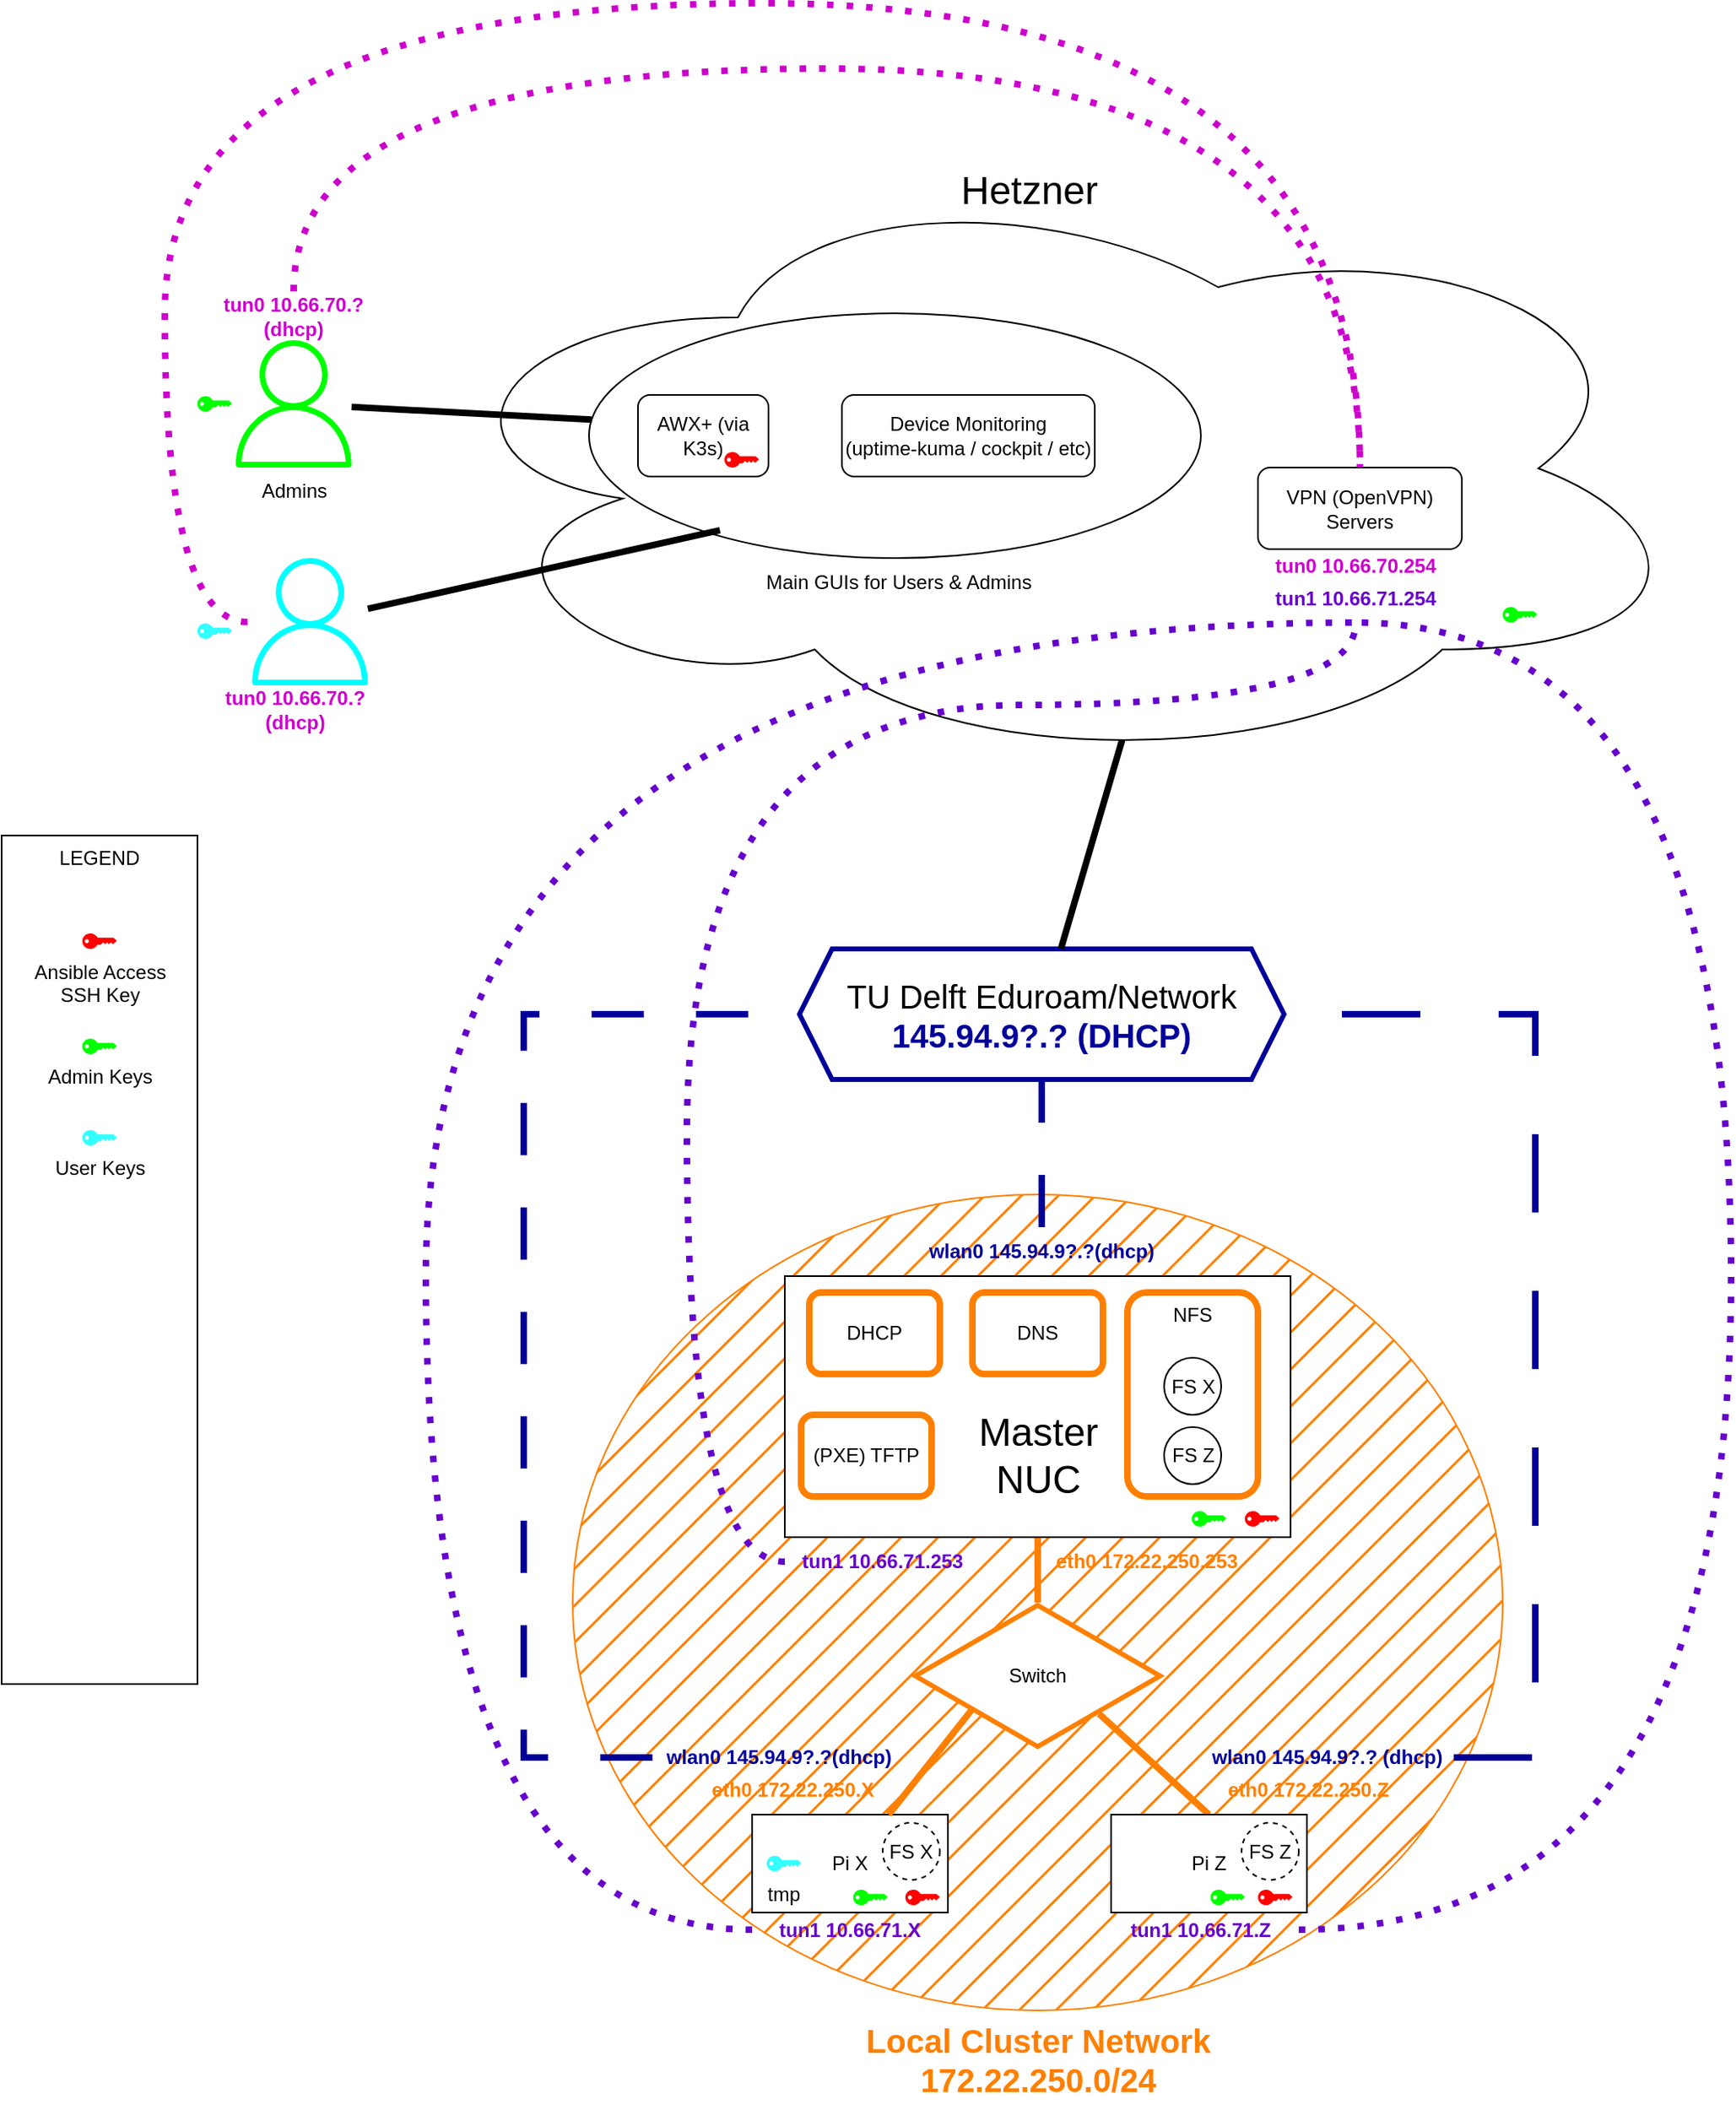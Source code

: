 <mxfile version="26.2.15">
  <diagram name="Page-1" id="AEqZk8ayC8zSnilJoSFp">
    <mxGraphModel dx="2130" dy="1952" grid="1" gridSize="10" guides="1" tooltips="1" connect="1" arrows="1" fold="1" page="1" pageScale="1" pageWidth="827" pageHeight="1169" math="0" shadow="0">
      <root>
        <mxCell id="0" />
        <mxCell id="1" parent="0" />
        <mxCell id="4HChff6sfjRVqfMATBpT-15" value="" style="ellipse;whiteSpace=wrap;html=1;fillColor=#FF8000;strokeColor=#FF8000;strokeWidth=1;gradientColor=none;shadow=0;fillStyle=hatch;" vertex="1" parent="1">
          <mxGeometry x="-80" y="600" width="570" height="500" as="geometry" />
        </mxCell>
        <mxCell id="7xbaBoSmf0pxSLqet2QK-1" value="" style="ellipse;shape=cloud;whiteSpace=wrap;html=1;" parent="1" vertex="1">
          <mxGeometry x="-175" y="-30" width="785" height="370" as="geometry" />
        </mxCell>
        <mxCell id="7xbaBoSmf0pxSLqet2QK-2" value="Hetzner" style="text;html=1;align=center;verticalAlign=middle;whiteSpace=wrap;rounded=0;fontSize=24;" parent="1" vertex="1">
          <mxGeometry x="170" y="-30" width="60" height="30" as="geometry" />
        </mxCell>
        <mxCell id="7xbaBoSmf0pxSLqet2QK-4" value="" style="rounded=1;whiteSpace=wrap;html=1;shape=ellipse;perimeter=ellipsePerimeter;" parent="1" vertex="1">
          <mxGeometry x="-70" y="60" width="375" height="150" as="geometry" />
        </mxCell>
        <mxCell id="7xbaBoSmf0pxSLqet2QK-6" value="Main GUIs for Users &amp;amp; Admins" style="text;html=1;align=center;verticalAlign=middle;whiteSpace=wrap;rounded=0;" parent="1" vertex="1">
          <mxGeometry x="15" y="210" width="210" height="30" as="geometry" />
        </mxCell>
        <mxCell id="7xbaBoSmf0pxSLqet2QK-7" value="AWX+ (via K3s)" style="rounded=1;whiteSpace=wrap;html=1;" parent="1" vertex="1">
          <mxGeometry x="-40" y="110" width="80" height="50" as="geometry" />
        </mxCell>
        <mxCell id="7xbaBoSmf0pxSLqet2QK-8" value="Device Monitoring&lt;br&gt;(uptime-kuma / cockpit / etc)" style="rounded=1;whiteSpace=wrap;html=1;" parent="1" vertex="1">
          <mxGeometry x="85" y="110" width="155" height="50" as="geometry" />
        </mxCell>
        <mxCell id="7xbaBoSmf0pxSLqet2QK-12" value="Pi X" style="rounded=0;whiteSpace=wrap;html=1;" parent="1" vertex="1">
          <mxGeometry x="30" y="980" width="120" height="60" as="geometry" />
        </mxCell>
        <mxCell id="7xbaBoSmf0pxSLqet2QK-16" style="rounded=0;orthogonalLoop=1;jettySize=auto;html=1;exitX=0.239;exitY=0.713;exitDx=0;exitDy=0;exitPerimeter=0;startArrow=none;startFill=0;endArrow=none;strokeWidth=4;strokeColor=#FF8000;" parent="1" source="7xbaBoSmf0pxSLqet2QK-13" target="7xbaBoSmf0pxSLqet2QK-12" edge="1">
          <mxGeometry relative="1" as="geometry" />
        </mxCell>
        <mxCell id="7xbaBoSmf0pxSLqet2QK-17" style="rounded=0;orthogonalLoop=1;jettySize=auto;html=1;entryX=0.5;entryY=0;entryDx=0;entryDy=0;strokeColor=#FF8000;endArrow=none;startFill=0;exitX=0.751;exitY=0.758;exitDx=0;exitDy=0;exitPerimeter=0;strokeWidth=4;" parent="1" source="7xbaBoSmf0pxSLqet2QK-13" target="7xbaBoSmf0pxSLqet2QK-14" edge="1">
          <mxGeometry relative="1" as="geometry" />
        </mxCell>
        <mxCell id="7xbaBoSmf0pxSLqet2QK-13" value="Switch" style="html=1;whiteSpace=wrap;aspect=fixed;shape=isoRectangle;strokeColor=#FF8000;strokeWidth=3;" parent="1" vertex="1">
          <mxGeometry x="130" y="850" width="150" height="90" as="geometry" />
        </mxCell>
        <mxCell id="7xbaBoSmf0pxSLqet2QK-14" value="Pi Z" style="rounded=0;whiteSpace=wrap;html=1;" parent="1" vertex="1">
          <mxGeometry x="250" y="980" width="120" height="60" as="geometry" />
        </mxCell>
        <mxCell id="7xbaBoSmf0pxSLqet2QK-19" style="edgeStyle=orthogonalEdgeStyle;rounded=0;orthogonalLoop=1;jettySize=auto;html=1;endArrow=none;startFill=0;strokeWidth=4;strokeColor=#FF8000;" parent="1" source="7xbaBoSmf0pxSLqet2QK-18" target="7xbaBoSmf0pxSLqet2QK-13" edge="1">
          <mxGeometry relative="1" as="geometry" />
        </mxCell>
        <mxCell id="7xbaBoSmf0pxSLqet2QK-18" value="" style="rounded=0;whiteSpace=wrap;html=1;" parent="1" vertex="1">
          <mxGeometry x="50" y="650" width="310" height="160" as="geometry" />
        </mxCell>
        <mxCell id="7xbaBoSmf0pxSLqet2QK-20" value="Master&lt;br&gt;NUC" style="text;html=1;align=center;verticalAlign=middle;whiteSpace=wrap;rounded=0;fontSize=24;" parent="1" vertex="1">
          <mxGeometry x="154.73" y="727.5" width="100.55" height="65" as="geometry" />
        </mxCell>
        <mxCell id="7xbaBoSmf0pxSLqet2QK-21" value="(PXE) TFTP" style="rounded=1;whiteSpace=wrap;html=1;strokeColor=#FF8000;strokeWidth=4;" parent="1" vertex="1">
          <mxGeometry x="60" y="735" width="80" height="50" as="geometry" />
        </mxCell>
        <mxCell id="7xbaBoSmf0pxSLqet2QK-22" value="NFS" style="rounded=1;whiteSpace=wrap;html=1;strokeColor=#FF8000;strokeWidth=4;verticalAlign=top;" parent="1" vertex="1">
          <mxGeometry x="260" y="660" width="80" height="125" as="geometry" />
        </mxCell>
        <mxCell id="7xbaBoSmf0pxSLqet2QK-23" value="DHCP" style="rounded=1;whiteSpace=wrap;html=1;strokeColor=#FF8000;strokeWidth=4;" parent="1" vertex="1">
          <mxGeometry x="65" y="660" width="80" height="50" as="geometry" />
        </mxCell>
        <mxCell id="7xbaBoSmf0pxSLqet2QK-25" value="" style="points=[[0,0.5,0],[0.24,0,0],[0.5,0.28,0],[0.995,0.475,0],[0.5,0.72,0],[0.24,1,0]];verticalLabelPosition=bottom;sketch=0;html=1;verticalAlign=top;aspect=fixed;align=center;pointerEvents=1;shape=mxgraph.cisco19.key;fillColor=#FF0000;" parent="1" vertex="1">
          <mxGeometry x="123.89" y="1026" width="21.11" height="9.5" as="geometry" />
        </mxCell>
        <mxCell id="7xbaBoSmf0pxSLqet2QK-27" value="" style="points=[[0,0.5,0],[0.24,0,0],[0.5,0.28,0],[0.995,0.475,0],[0.5,0.72,0],[0.24,1,0]];verticalLabelPosition=bottom;sketch=0;html=1;verticalAlign=top;aspect=fixed;align=center;pointerEvents=1;shape=mxgraph.cisco19.key;fillColor=#FF0000;" parent="1" vertex="1">
          <mxGeometry x="340" y="1026" width="21.11" height="9.5" as="geometry" />
        </mxCell>
        <mxCell id="7xbaBoSmf0pxSLqet2QK-28" value="" style="points=[[0,0.5,0],[0.24,0,0],[0.5,0.28,0],[0.995,0.475,0],[0.5,0.72,0],[0.24,1,0]];verticalLabelPosition=bottom;sketch=0;html=1;verticalAlign=top;aspect=fixed;align=center;pointerEvents=1;shape=mxgraph.cisco19.key;fillColor=#FF0000;" parent="1" vertex="1">
          <mxGeometry x="332" y="794" width="21.11" height="9.5" as="geometry" />
        </mxCell>
        <mxCell id="7xbaBoSmf0pxSLqet2QK-31" value="LEGEND" style="rounded=0;whiteSpace=wrap;html=1;align=center;verticalAlign=top;" parent="1" vertex="1">
          <mxGeometry x="-430" y="380" width="120" height="520" as="geometry" />
        </mxCell>
        <mxCell id="7xbaBoSmf0pxSLqet2QK-30" value="Ansible Access&lt;br&gt;SSH Key" style="points=[[0,0.5,0],[0.24,0,0],[0.5,0.28,0],[0.995,0.475,0],[0.5,0.72,0],[0.24,1,0]];verticalLabelPosition=bottom;sketch=0;html=1;verticalAlign=top;aspect=fixed;align=center;pointerEvents=1;shape=mxgraph.cisco19.key;fillColor=#FF0000;" parent="1" vertex="1">
          <mxGeometry x="-380.56" y="440" width="21.11" height="9.5" as="geometry" />
        </mxCell>
        <mxCell id="7xbaBoSmf0pxSLqet2QK-34" value="" style="points=[[0,0.5,0],[0.24,0,0],[0.5,0.28,0],[0.995,0.475,0],[0.5,0.72,0],[0.24,1,0]];verticalLabelPosition=bottom;sketch=0;html=1;verticalAlign=top;aspect=fixed;align=center;pointerEvents=1;shape=mxgraph.cisco19.key;fillColor=#FF0000;" parent="1" vertex="1">
          <mxGeometry x="13" y="145" width="21.11" height="9.5" as="geometry" />
        </mxCell>
        <mxCell id="7xbaBoSmf0pxSLqet2QK-41" style="rounded=0;orthogonalLoop=1;jettySize=auto;html=1;strokeWidth=4;endArrow=none;startFill=0;" parent="1" source="7xbaBoSmf0pxSLqet2QK-37" target="7xbaBoSmf0pxSLqet2QK-4" edge="1">
          <mxGeometry relative="1" as="geometry" />
        </mxCell>
        <mxCell id="7xbaBoSmf0pxSLqet2QK-37" value="Admins" style="sketch=0;outlineConnect=0;dashed=0;verticalLabelPosition=bottom;verticalAlign=top;align=center;html=1;fontSize=12;fontStyle=0;aspect=fixed;pointerEvents=1;shape=mxgraph.aws4.user;fillColor=#00FF00;" parent="1" vertex="1">
          <mxGeometry x="-290" y="76.5" width="78" height="78" as="geometry" />
        </mxCell>
        <mxCell id="4HChff6sfjRVqfMATBpT-58" style="edgeStyle=orthogonalEdgeStyle;rounded=0;orthogonalLoop=1;jettySize=auto;html=1;entryX=0.5;entryY=0;entryDx=0;entryDy=0;curved=1;dashed=1;dashPattern=1 2;strokeWidth=4;endArrow=none;startFill=0;strokeColor=#CC00CC;exitX=-0.04;exitY=0.502;exitDx=0;exitDy=0;exitPerimeter=0;" edge="1" parent="1" source="7xbaBoSmf0pxSLqet2QK-40" target="4HChff6sfjRVqfMATBpT-5">
          <mxGeometry relative="1" as="geometry">
            <mxPoint x="-340" y="190" as="sourcePoint" />
            <Array as="points">
              <mxPoint x="-330" y="249" />
              <mxPoint x="-330" y="-130" />
              <mxPoint x="403" y="-110" />
            </Array>
          </mxGeometry>
        </mxCell>
        <mxCell id="7xbaBoSmf0pxSLqet2QK-40" value="Users" style="sketch=0;outlineConnect=0;fontColor=#FFFFFF;gradientColor=none;fillColor=#00FFFF;strokeColor=none;dashed=0;verticalLabelPosition=bottom;verticalAlign=top;align=center;html=1;fontSize=12;fontStyle=0;aspect=fixed;pointerEvents=1;shape=mxgraph.aws4.user;" parent="1" vertex="1">
          <mxGeometry x="-280" y="210" width="78" height="78" as="geometry" />
        </mxCell>
        <mxCell id="7xbaBoSmf0pxSLqet2QK-42" value="Admin Keys" style="points=[[0,0.5,0],[0.24,0,0],[0.5,0.28,0],[0.995,0.475,0],[0.5,0.72,0],[0.24,1,0]];verticalLabelPosition=bottom;sketch=0;html=1;verticalAlign=top;aspect=fixed;align=center;pointerEvents=1;shape=mxgraph.cisco19.key;fillColor=#00FF00;" parent="1" vertex="1">
          <mxGeometry x="-380.56" y="504.5" width="21.11" height="9.5" as="geometry" />
        </mxCell>
        <mxCell id="7xbaBoSmf0pxSLqet2QK-43" value="" style="points=[[0,0.5,0],[0.24,0,0],[0.5,0.28,0],[0.995,0.475,0],[0.5,0.72,0],[0.24,1,0]];verticalLabelPosition=bottom;sketch=0;html=1;verticalAlign=top;aspect=fixed;align=center;pointerEvents=1;shape=mxgraph.cisco19.key;fillColor=#00FF00;" parent="1" vertex="1">
          <mxGeometry x="-310" y="110.75" width="21.11" height="9.5" as="geometry" />
        </mxCell>
        <mxCell id="7xbaBoSmf0pxSLqet2QK-52" value="" style="points=[[0,0.5,0],[0.24,0,0],[0.5,0.28,0],[0.995,0.475,0],[0.5,0.72,0],[0.24,1,0]];verticalLabelPosition=bottom;sketch=0;html=1;verticalAlign=top;aspect=fixed;align=center;pointerEvents=1;shape=mxgraph.cisco19.key;fillColor=#00FF00;" parent="1" vertex="1">
          <mxGeometry x="490" y="240" width="21.11" height="9.5" as="geometry" />
        </mxCell>
        <mxCell id="7xbaBoSmf0pxSLqet2QK-53" value="" style="points=[[0,0.5,0],[0.24,0,0],[0.5,0.28,0],[0.995,0.475,0],[0.5,0.72,0],[0.24,1,0]];verticalLabelPosition=bottom;sketch=0;html=1;verticalAlign=top;aspect=fixed;align=center;pointerEvents=1;shape=mxgraph.cisco19.key;fillColor=#00FF00;" parent="1" vertex="1">
          <mxGeometry x="299.45" y="794" width="21.11" height="9.5" as="geometry" />
        </mxCell>
        <mxCell id="7xbaBoSmf0pxSLqet2QK-56" value="" style="points=[[0,0.5,0],[0.24,0,0],[0.5,0.28,0],[0.995,0.475,0],[0.5,0.72,0],[0.24,1,0]];verticalLabelPosition=bottom;sketch=0;html=1;verticalAlign=top;aspect=fixed;align=center;pointerEvents=1;shape=mxgraph.cisco19.key;fillColor=#00FF00;" parent="1" vertex="1">
          <mxGeometry x="91.89" y="1026" width="21.11" height="9.5" as="geometry" />
        </mxCell>
        <mxCell id="7xbaBoSmf0pxSLqet2QK-57" value="" style="points=[[0,0.5,0],[0.24,0,0],[0.5,0.28,0],[0.995,0.475,0],[0.5,0.72,0],[0.24,1,0]];verticalLabelPosition=bottom;sketch=0;html=1;verticalAlign=top;aspect=fixed;align=center;pointerEvents=1;shape=mxgraph.cisco19.key;fillColor=#00FF00;" parent="1" vertex="1">
          <mxGeometry x="310.89" y="1026" width="21.11" height="9.5" as="geometry" />
        </mxCell>
        <mxCell id="7xbaBoSmf0pxSLqet2QK-60" value="User Keys" style="points=[[0,0.5,0],[0.24,0,0],[0.5,0.28,0],[0.995,0.475,0],[0.5,0.72,0],[0.24,1,0]];verticalLabelPosition=bottom;sketch=0;html=1;verticalAlign=top;aspect=fixed;align=center;pointerEvents=1;shape=mxgraph.cisco19.key;fillColor=#33FFFF;" parent="1" vertex="1">
          <mxGeometry x="-380.56" y="560.5" width="21.11" height="9.5" as="geometry" />
        </mxCell>
        <mxCell id="7xbaBoSmf0pxSLqet2QK-61" value="" style="points=[[0,0.5,0],[0.24,0,0],[0.5,0.28,0],[0.995,0.475,0],[0.5,0.72,0],[0.24,1,0]];verticalLabelPosition=bottom;sketch=0;html=1;verticalAlign=top;aspect=fixed;align=center;pointerEvents=1;shape=mxgraph.cisco19.key;fillColor=#33FFFF;" parent="1" vertex="1">
          <mxGeometry x="-310" y="250" width="21.11" height="9.5" as="geometry" />
        </mxCell>
        <mxCell id="7xbaBoSmf0pxSLqet2QK-62" value="tmp" style="points=[[0,0.5,0],[0.24,0,0],[0.5,0.28,0],[0.995,0.475,0],[0.5,0.72,0],[0.24,1,0]];verticalLabelPosition=bottom;sketch=0;html=1;verticalAlign=top;aspect=fixed;align=center;pointerEvents=1;shape=mxgraph.cisco19.key;fillColor=#33FFFF;" parent="1" vertex="1">
          <mxGeometry x="38.89" y="1005.25" width="21.11" height="9.5" as="geometry" />
        </mxCell>
        <mxCell id="4HChff6sfjRVqfMATBpT-4" value="DNS" style="rounded=1;whiteSpace=wrap;html=1;strokeColor=#FF8000;strokeWidth=4;" vertex="1" parent="1">
          <mxGeometry x="165" y="660" width="80" height="50" as="geometry" />
        </mxCell>
        <mxCell id="4HChff6sfjRVqfMATBpT-5" value="VPN (OpenVPN)&lt;br&gt;Servers" style="rounded=1;whiteSpace=wrap;html=1;" vertex="1" parent="1">
          <mxGeometry x="340" y="154.5" width="125" height="50" as="geometry" />
        </mxCell>
        <mxCell id="4HChff6sfjRVqfMATBpT-7" value="FS X" style="ellipse;whiteSpace=wrap;html=1;aspect=fixed;" vertex="1" parent="1">
          <mxGeometry x="282.5" y="700" width="35" height="35" as="geometry" />
        </mxCell>
        <mxCell id="4HChff6sfjRVqfMATBpT-8" value="FS Z" style="ellipse;whiteSpace=wrap;html=1;aspect=fixed;" vertex="1" parent="1">
          <mxGeometry x="282.5" y="742.5" width="35" height="35" as="geometry" />
        </mxCell>
        <mxCell id="4HChff6sfjRVqfMATBpT-9" value="FS X" style="ellipse;whiteSpace=wrap;html=1;aspect=fixed;dashed=1;" vertex="1" parent="1">
          <mxGeometry x="110" y="985" width="35" height="35" as="geometry" />
        </mxCell>
        <mxCell id="4HChff6sfjRVqfMATBpT-10" value="FS Z" style="ellipse;whiteSpace=wrap;html=1;aspect=fixed;dashed=1;" vertex="1" parent="1">
          <mxGeometry x="330" y="985" width="35" height="35" as="geometry" />
        </mxCell>
        <mxCell id="4HChff6sfjRVqfMATBpT-11" value="&lt;font style=&quot;color: rgb(255, 128, 0);&quot;&gt;&lt;b&gt;eth0 172.22.250.253&lt;/b&gt;&lt;/font&gt;" style="text;html=1;align=center;verticalAlign=middle;whiteSpace=wrap;rounded=0;" vertex="1" parent="1">
          <mxGeometry x="212" y="810" width="120" height="30" as="geometry" />
        </mxCell>
        <mxCell id="4HChff6sfjRVqfMATBpT-12" value="&lt;font style=&quot;color: rgb(255, 128, 0);&quot;&gt;&lt;b&gt;eth0 172.22.250.X&lt;/b&gt;&lt;/font&gt;" style="text;html=1;align=center;verticalAlign=middle;whiteSpace=wrap;rounded=0;" vertex="1" parent="1">
          <mxGeometry x="-5" y="950" width="120" height="30" as="geometry" />
        </mxCell>
        <mxCell id="4HChff6sfjRVqfMATBpT-13" value="&lt;font style=&quot;color: rgb(255, 128, 0);&quot;&gt;&lt;b&gt;eth0 172.22.250.Z&lt;/b&gt;&lt;/font&gt;" style="text;html=1;align=center;verticalAlign=middle;whiteSpace=wrap;rounded=0;" vertex="1" parent="1">
          <mxGeometry x="310.89" y="950" width="120" height="30" as="geometry" />
        </mxCell>
        <mxCell id="4HChff6sfjRVqfMATBpT-16" value="&lt;font style=&quot;color: rgb(255, 128, 0); font-size: 20px;&quot;&gt;&lt;b style=&quot;&quot;&gt;Local Cluster Network&lt;br&gt;172.22.250.0/24&lt;/b&gt;&lt;/font&gt;" style="text;html=1;align=center;verticalAlign=middle;whiteSpace=wrap;rounded=0;" vertex="1" parent="1">
          <mxGeometry x="92.5" y="1100" width="225" height="60" as="geometry" />
        </mxCell>
        <mxCell id="4HChff6sfjRVqfMATBpT-29" value="&lt;font style=&quot;color: rgb(102, 0, 204);&quot;&gt;&lt;b style=&quot;&quot;&gt;tun1 10.66.71.254&lt;/b&gt;&lt;/font&gt;" style="text;html=1;align=center;verticalAlign=middle;whiteSpace=wrap;rounded=0;" vertex="1" parent="1">
          <mxGeometry x="340" y="219.5" width="120" height="30" as="geometry" />
        </mxCell>
        <mxCell id="4HChff6sfjRVqfMATBpT-51" style="edgeStyle=orthogonalEdgeStyle;rounded=0;orthogonalLoop=1;jettySize=auto;html=1;entryX=0.5;entryY=1;entryDx=0;entryDy=0;curved=1;strokeWidth=4;endArrow=none;startFill=0;dashed=1;dashPattern=1 2;strokeColor=#6600CC;" edge="1" parent="1" source="4HChff6sfjRVqfMATBpT-30" target="4HChff6sfjRVqfMATBpT-29">
          <mxGeometry relative="1" as="geometry">
            <Array as="points">
              <mxPoint x="-10" y="825" />
              <mxPoint x="-10" y="300" />
              <mxPoint x="400" y="300" />
            </Array>
          </mxGeometry>
        </mxCell>
        <mxCell id="4HChff6sfjRVqfMATBpT-30" value="&lt;font style=&quot;color: rgb(102, 0, 204);&quot;&gt;&lt;b style=&quot;&quot;&gt;tun1 10.66.71.253&lt;/b&gt;&lt;/font&gt;" style="text;html=1;align=center;verticalAlign=middle;whiteSpace=wrap;rounded=0;" vertex="1" parent="1">
          <mxGeometry x="50" y="810" width="120" height="30" as="geometry" />
        </mxCell>
        <mxCell id="4HChff6sfjRVqfMATBpT-52" style="edgeStyle=orthogonalEdgeStyle;rounded=0;orthogonalLoop=1;jettySize=auto;html=1;entryX=0.5;entryY=1;entryDx=0;entryDy=0;curved=1;endArrow=none;startFill=0;strokeWidth=4;strokeColor=#6600CC;dashed=1;dashPattern=1 2;" edge="1" parent="1" source="4HChff6sfjRVqfMATBpT-31" target="4HChff6sfjRVqfMATBpT-29">
          <mxGeometry relative="1" as="geometry">
            <Array as="points">
              <mxPoint x="-170" y="1051" />
              <mxPoint x="-170" y="250" />
            </Array>
          </mxGeometry>
        </mxCell>
        <mxCell id="4HChff6sfjRVqfMATBpT-31" value="&lt;font style=&quot;color: rgb(102, 0, 204);&quot;&gt;&lt;b style=&quot;&quot;&gt;tun1 10.66.71.X&lt;/b&gt;&lt;/font&gt;" style="text;html=1;align=center;verticalAlign=middle;whiteSpace=wrap;rounded=0;" vertex="1" parent="1">
          <mxGeometry x="30" y="1035.5" width="120" height="30" as="geometry" />
        </mxCell>
        <mxCell id="4HChff6sfjRVqfMATBpT-53" style="edgeStyle=orthogonalEdgeStyle;rounded=0;orthogonalLoop=1;jettySize=auto;html=1;curved=1;endArrow=none;startFill=0;strokeWidth=4;strokeColor=#6600CC;exitX=1;exitY=0.5;exitDx=0;exitDy=0;entryX=0.5;entryY=1;entryDx=0;entryDy=0;dashed=1;dashPattern=1 2;" edge="1" parent="1" source="4HChff6sfjRVqfMATBpT-32" target="4HChff6sfjRVqfMATBpT-29">
          <mxGeometry relative="1" as="geometry">
            <mxPoint x="410" y="235" as="targetPoint" />
            <Array as="points">
              <mxPoint x="630" y="1051" />
              <mxPoint x="630" y="250" />
            </Array>
          </mxGeometry>
        </mxCell>
        <mxCell id="4HChff6sfjRVqfMATBpT-32" value="&lt;font style=&quot;color: rgb(102, 0, 204);&quot;&gt;&lt;b style=&quot;&quot;&gt;tun1 10.66.71.Z&lt;/b&gt;&lt;/font&gt;" style="text;html=1;align=center;verticalAlign=middle;whiteSpace=wrap;rounded=0;" vertex="1" parent="1">
          <mxGeometry x="245" y="1035.5" width="120" height="30" as="geometry" />
        </mxCell>
        <mxCell id="4HChff6sfjRVqfMATBpT-34" value="&lt;font style=&quot;color: rgb(204, 0, 204);&quot;&gt;&lt;b style=&quot;&quot;&gt;tun0 10.66.70.254&lt;/b&gt;&lt;/font&gt;" style="text;html=1;align=center;verticalAlign=middle;whiteSpace=wrap;rounded=0;" vertex="1" parent="1">
          <mxGeometry x="340" y="199.75" width="120" height="30" as="geometry" />
        </mxCell>
        <mxCell id="4HChff6sfjRVqfMATBpT-57" style="edgeStyle=orthogonalEdgeStyle;rounded=0;orthogonalLoop=1;jettySize=auto;html=1;entryX=0.5;entryY=0;entryDx=0;entryDy=0;endArrow=none;startFill=0;strokeColor=#CC00CC;curved=1;dashed=1;dashPattern=1 2;strokeWidth=4;" edge="1" parent="1" source="4HChff6sfjRVqfMATBpT-35" target="4HChff6sfjRVqfMATBpT-5">
          <mxGeometry relative="1" as="geometry">
            <Array as="points">
              <mxPoint x="-251" y="-90" />
              <mxPoint x="403" y="-90" />
            </Array>
          </mxGeometry>
        </mxCell>
        <mxCell id="4HChff6sfjRVqfMATBpT-35" value="&lt;font style=&quot;color: rgb(204, 0, 204);&quot;&gt;&lt;b style=&quot;&quot;&gt;tun0 10.66.70.? (dhcp)&lt;/b&gt;&lt;/font&gt;" style="text;html=1;align=center;verticalAlign=middle;whiteSpace=wrap;rounded=0;" vertex="1" parent="1">
          <mxGeometry x="-311" y="46.5" width="120" height="30" as="geometry" />
        </mxCell>
        <mxCell id="4HChff6sfjRVqfMATBpT-36" value="&lt;font style=&quot;color: rgb(204, 0, 204);&quot;&gt;&lt;b style=&quot;&quot;&gt;tun0 10.66.70.?(dhcp)&lt;/b&gt;&lt;/font&gt;" style="text;html=1;align=center;verticalAlign=middle;whiteSpace=wrap;rounded=0;" vertex="1" parent="1">
          <mxGeometry x="-310" y="288" width="120" height="30" as="geometry" />
        </mxCell>
        <mxCell id="4HChff6sfjRVqfMATBpT-38" value="&lt;font style=&quot;font-size: 20px;&quot;&gt;TU Delft Eduroam/Network&lt;/font&gt;&lt;div&gt;&lt;font style=&quot;font-size: 20px; color: rgb(0, 0, 153);&quot;&gt;&lt;b&gt;145.94.9?.? (DHCP)&lt;/b&gt;&lt;/font&gt;&lt;/div&gt;" style="shape=hexagon;perimeter=hexagonPerimeter2;whiteSpace=wrap;html=1;fixedSize=1;strokeColor=#000099;strokeWidth=3;" vertex="1" parent="1">
          <mxGeometry x="59" y="449.5" width="297" height="80" as="geometry" />
        </mxCell>
        <mxCell id="4HChff6sfjRVqfMATBpT-43" style="rounded=0;orthogonalLoop=1;jettySize=auto;html=1;edgeStyle=orthogonalEdgeStyle;endArrow=none;startFill=0;strokeWidth=4;strokeColor=#000099;dashed=1;dashPattern=8 8;" edge="1" parent="1" source="4HChff6sfjRVqfMATBpT-40" target="4HChff6sfjRVqfMATBpT-38">
          <mxGeometry relative="1" as="geometry" />
        </mxCell>
        <mxCell id="4HChff6sfjRVqfMATBpT-40" value="&lt;font style=&quot;color: rgb(0, 0, 153);&quot;&gt;&lt;b style=&quot;&quot;&gt;wlan0 145.94.9?.?(dhcp)&lt;/b&gt;&lt;/font&gt;" style="text;html=1;align=center;verticalAlign=middle;whiteSpace=wrap;rounded=0;" vertex="1" parent="1">
          <mxGeometry x="130" y="620" width="155" height="30" as="geometry" />
        </mxCell>
        <mxCell id="4HChff6sfjRVqfMATBpT-46" style="edgeStyle=orthogonalEdgeStyle;rounded=0;orthogonalLoop=1;jettySize=auto;html=1;entryX=0;entryY=0.5;entryDx=0;entryDy=0;strokeWidth=4;endArrow=none;startFill=0;strokeColor=#000099;exitX=0;exitY=0.5;exitDx=0;exitDy=0;dashed=1;dashPattern=8 8;" edge="1" parent="1" source="4HChff6sfjRVqfMATBpT-41" target="4HChff6sfjRVqfMATBpT-38">
          <mxGeometry relative="1" as="geometry">
            <Array as="points">
              <mxPoint x="-110" y="945" />
              <mxPoint x="-110" y="490" />
            </Array>
          </mxGeometry>
        </mxCell>
        <mxCell id="4HChff6sfjRVqfMATBpT-41" value="&lt;font style=&quot;color: rgb(0, 0, 153);&quot;&gt;&lt;b style=&quot;&quot;&gt;wlan0 145.94.9?.?(dhcp)&lt;/b&gt;&lt;/font&gt;" style="text;html=1;align=center;verticalAlign=middle;whiteSpace=wrap;rounded=0;" vertex="1" parent="1">
          <mxGeometry x="-31.11" y="930" width="155" height="30" as="geometry" />
        </mxCell>
        <mxCell id="4HChff6sfjRVqfMATBpT-48" style="edgeStyle=orthogonalEdgeStyle;rounded=0;orthogonalLoop=1;jettySize=auto;html=1;entryX=1;entryY=0.5;entryDx=0;entryDy=0;strokeWidth=4;endArrow=none;startFill=0;strokeColor=#000099;dashed=1;dashPattern=12 12;" edge="1" parent="1" source="4HChff6sfjRVqfMATBpT-42" target="4HChff6sfjRVqfMATBpT-38">
          <mxGeometry relative="1" as="geometry">
            <Array as="points">
              <mxPoint x="510" y="945" />
              <mxPoint x="510" y="490" />
            </Array>
          </mxGeometry>
        </mxCell>
        <mxCell id="4HChff6sfjRVqfMATBpT-42" value="&lt;font style=&quot;color: rgb(0, 0, 153);&quot;&gt;&lt;b style=&quot;&quot;&gt;wlan0 145.94.9?.? (dhcp)&lt;/b&gt;&lt;/font&gt;" style="text;html=1;align=center;verticalAlign=middle;whiteSpace=wrap;rounded=0;" vertex="1" parent="1">
          <mxGeometry x="305" y="930" width="155" height="30" as="geometry" />
        </mxCell>
        <mxCell id="4HChff6sfjRVqfMATBpT-49" style="rounded=0;orthogonalLoop=1;jettySize=auto;html=1;entryX=0.55;entryY=0.95;entryDx=0;entryDy=0;entryPerimeter=0;strokeWidth=4;endArrow=none;startFill=0;" edge="1" parent="1" source="4HChff6sfjRVqfMATBpT-38" target="7xbaBoSmf0pxSLqet2QK-1">
          <mxGeometry relative="1" as="geometry" />
        </mxCell>
        <mxCell id="4HChff6sfjRVqfMATBpT-50" style="rounded=0;orthogonalLoop=1;jettySize=auto;html=1;entryX=0.214;entryY=0.886;entryDx=0;entryDy=0;entryPerimeter=0;strokeWidth=4;endArrow=none;startFill=0;" edge="1" parent="1" source="7xbaBoSmf0pxSLqet2QK-40" target="7xbaBoSmf0pxSLqet2QK-4">
          <mxGeometry relative="1" as="geometry" />
        </mxCell>
      </root>
    </mxGraphModel>
  </diagram>
</mxfile>
